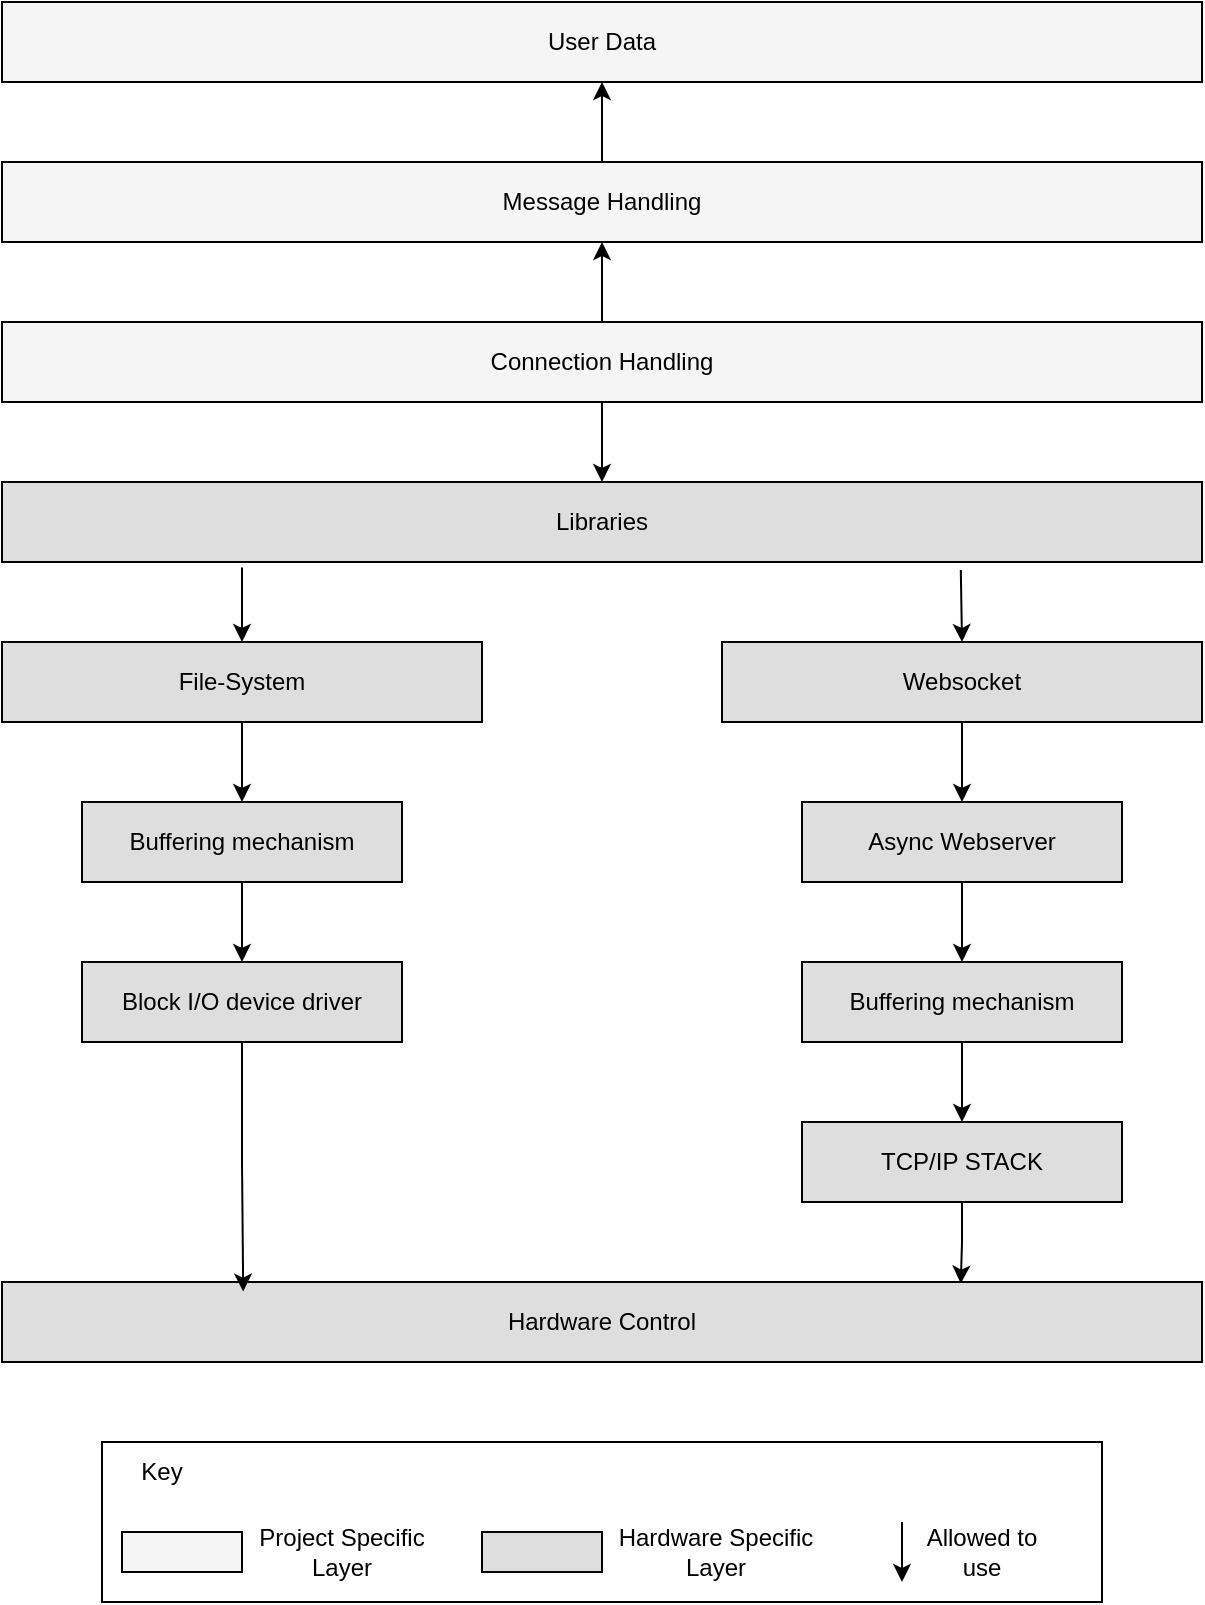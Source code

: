 <mxfile version="20.5.3" type="github">
  <diagram id="oScKFl7giU6PCCe_X4H9" name="Seite-1">
    <mxGraphModel dx="1221" dy="671" grid="1" gridSize="10" guides="1" tooltips="1" connect="1" arrows="1" fold="1" page="1" pageScale="1" pageWidth="827" pageHeight="1169" math="0" shadow="0">
      <root>
        <mxCell id="0" />
        <mxCell id="1" parent="0" />
        <mxCell id="-YtD60hfHTa39ohMz7sw-1" value="User Data" style="rounded=0;whiteSpace=wrap;html=1;fillColor=#F5F5F5;" vertex="1" parent="1">
          <mxGeometry x="40" y="40" width="600" height="40" as="geometry" />
        </mxCell>
        <mxCell id="-YtD60hfHTa39ohMz7sw-30" style="edgeStyle=orthogonalEdgeStyle;rounded=0;orthogonalLoop=1;jettySize=auto;html=1;exitX=0.5;exitY=0;exitDx=0;exitDy=0;entryX=0.5;entryY=1;entryDx=0;entryDy=0;startArrow=none;startFill=0;endArrow=classic;endFill=1;" edge="1" parent="1" source="-YtD60hfHTa39ohMz7sw-3" target="-YtD60hfHTa39ohMz7sw-1">
          <mxGeometry relative="1" as="geometry" />
        </mxCell>
        <mxCell id="-YtD60hfHTa39ohMz7sw-3" value="Message Handling" style="whiteSpace=wrap;html=1;rounded=0;fillColor=#F5F5F5;" vertex="1" parent="1">
          <mxGeometry x="40" y="120" width="600" height="40" as="geometry" />
        </mxCell>
        <mxCell id="-YtD60hfHTa39ohMz7sw-33" style="edgeStyle=orthogonalEdgeStyle;rounded=0;orthogonalLoop=1;jettySize=auto;html=1;exitX=0.5;exitY=0;exitDx=0;exitDy=0;entryX=0.799;entryY=1.1;entryDx=0;entryDy=0;entryPerimeter=0;startArrow=classic;startFill=1;endArrow=none;endFill=0;" edge="1" parent="1" source="-YtD60hfHTa39ohMz7sw-5" target="-YtD60hfHTa39ohMz7sw-13">
          <mxGeometry relative="1" as="geometry" />
        </mxCell>
        <mxCell id="-YtD60hfHTa39ohMz7sw-5" value="Websocket" style="whiteSpace=wrap;html=1;rounded=0;fillColor=#DEDEDE;" vertex="1" parent="1">
          <mxGeometry x="400" y="360" width="240" height="40" as="geometry" />
        </mxCell>
        <mxCell id="-YtD60hfHTa39ohMz7sw-37" style="edgeStyle=orthogonalEdgeStyle;rounded=0;orthogonalLoop=1;jettySize=auto;html=1;exitX=0.5;exitY=0;exitDx=0;exitDy=0;entryX=0.5;entryY=1;entryDx=0;entryDy=0;startArrow=classic;startFill=1;endArrow=none;endFill=0;" edge="1" parent="1" source="-YtD60hfHTa39ohMz7sw-6" target="-YtD60hfHTa39ohMz7sw-5">
          <mxGeometry relative="1" as="geometry" />
        </mxCell>
        <mxCell id="-YtD60hfHTa39ohMz7sw-6" value="Async Webserver" style="rounded=0;whiteSpace=wrap;html=1;fillColor=#DEDEDE;" vertex="1" parent="1">
          <mxGeometry x="440" y="440" width="160" height="40" as="geometry" />
        </mxCell>
        <mxCell id="-YtD60hfHTa39ohMz7sw-39" style="edgeStyle=orthogonalEdgeStyle;rounded=0;orthogonalLoop=1;jettySize=auto;html=1;exitX=0.5;exitY=0;exitDx=0;exitDy=0;entryX=0.5;entryY=1;entryDx=0;entryDy=0;startArrow=classic;startFill=1;endArrow=none;endFill=0;" edge="1" parent="1" source="-YtD60hfHTa39ohMz7sw-7" target="-YtD60hfHTa39ohMz7sw-11">
          <mxGeometry relative="1" as="geometry" />
        </mxCell>
        <mxCell id="-YtD60hfHTa39ohMz7sw-40" style="edgeStyle=orthogonalEdgeStyle;rounded=0;orthogonalLoop=1;jettySize=auto;html=1;exitX=0.5;exitY=1;exitDx=0;exitDy=0;entryX=0.799;entryY=0.02;entryDx=0;entryDy=0;entryPerimeter=0;startArrow=none;startFill=0;endArrow=classic;endFill=1;" edge="1" parent="1" source="-YtD60hfHTa39ohMz7sw-7" target="-YtD60hfHTa39ohMz7sw-8">
          <mxGeometry relative="1" as="geometry" />
        </mxCell>
        <mxCell id="-YtD60hfHTa39ohMz7sw-7" value="TCP/IP STACK" style="rounded=0;whiteSpace=wrap;html=1;fillColor=#DEDEDE;" vertex="1" parent="1">
          <mxGeometry x="440" y="600" width="160" height="40" as="geometry" />
        </mxCell>
        <mxCell id="-YtD60hfHTa39ohMz7sw-8" value="Hardware Control" style="rounded=0;whiteSpace=wrap;html=1;fillColor=#DEDEDE;" vertex="1" parent="1">
          <mxGeometry x="40" y="680" width="600" height="40" as="geometry" />
        </mxCell>
        <mxCell id="-YtD60hfHTa39ohMz7sw-34" style="edgeStyle=orthogonalEdgeStyle;rounded=0;orthogonalLoop=1;jettySize=auto;html=1;exitX=0.5;exitY=0;exitDx=0;exitDy=0;entryX=0.2;entryY=1.07;entryDx=0;entryDy=0;entryPerimeter=0;startArrow=classic;startFill=1;endArrow=none;endFill=0;" edge="1" parent="1" source="-YtD60hfHTa39ohMz7sw-9" target="-YtD60hfHTa39ohMz7sw-13">
          <mxGeometry relative="1" as="geometry" />
        </mxCell>
        <mxCell id="-YtD60hfHTa39ohMz7sw-9" value="File-System" style="rounded=0;whiteSpace=wrap;html=1;fillColor=#DEDEDE;" vertex="1" parent="1">
          <mxGeometry x="40" y="360" width="240" height="40" as="geometry" />
        </mxCell>
        <mxCell id="-YtD60hfHTa39ohMz7sw-36" style="edgeStyle=orthogonalEdgeStyle;rounded=0;orthogonalLoop=1;jettySize=auto;html=1;exitX=0.5;exitY=0;exitDx=0;exitDy=0;entryX=0.5;entryY=1;entryDx=0;entryDy=0;startArrow=classic;startFill=1;endArrow=none;endFill=0;" edge="1" parent="1" source="-YtD60hfHTa39ohMz7sw-10" target="-YtD60hfHTa39ohMz7sw-9">
          <mxGeometry relative="1" as="geometry" />
        </mxCell>
        <mxCell id="-YtD60hfHTa39ohMz7sw-10" value="Buffering mechanism" style="rounded=0;whiteSpace=wrap;html=1;fillColor=#DEDEDE;" vertex="1" parent="1">
          <mxGeometry x="80" y="440" width="160" height="40" as="geometry" />
        </mxCell>
        <mxCell id="-YtD60hfHTa39ohMz7sw-38" style="edgeStyle=orthogonalEdgeStyle;rounded=0;orthogonalLoop=1;jettySize=auto;html=1;exitX=0.5;exitY=0;exitDx=0;exitDy=0;entryX=0.5;entryY=1;entryDx=0;entryDy=0;startArrow=classic;startFill=1;endArrow=none;endFill=0;" edge="1" parent="1" source="-YtD60hfHTa39ohMz7sw-11" target="-YtD60hfHTa39ohMz7sw-6">
          <mxGeometry relative="1" as="geometry" />
        </mxCell>
        <mxCell id="-YtD60hfHTa39ohMz7sw-11" value="Buffering mechanism" style="rounded=0;whiteSpace=wrap;html=1;fillColor=#DEDEDE;" vertex="1" parent="1">
          <mxGeometry x="440" y="520" width="160" height="40" as="geometry" />
        </mxCell>
        <mxCell id="-YtD60hfHTa39ohMz7sw-41" style="edgeStyle=orthogonalEdgeStyle;rounded=0;orthogonalLoop=1;jettySize=auto;html=1;exitX=0.5;exitY=1;exitDx=0;exitDy=0;entryX=0.201;entryY=0.12;entryDx=0;entryDy=0;entryPerimeter=0;startArrow=none;startFill=0;endArrow=classic;endFill=1;" edge="1" parent="1" source="-YtD60hfHTa39ohMz7sw-12" target="-YtD60hfHTa39ohMz7sw-8">
          <mxGeometry relative="1" as="geometry" />
        </mxCell>
        <mxCell id="-YtD60hfHTa39ohMz7sw-42" style="edgeStyle=orthogonalEdgeStyle;rounded=0;orthogonalLoop=1;jettySize=auto;html=1;exitX=0.5;exitY=0;exitDx=0;exitDy=0;entryX=0.5;entryY=1;entryDx=0;entryDy=0;startArrow=classic;startFill=1;endArrow=none;endFill=0;" edge="1" parent="1" source="-YtD60hfHTa39ohMz7sw-12" target="-YtD60hfHTa39ohMz7sw-10">
          <mxGeometry relative="1" as="geometry" />
        </mxCell>
        <mxCell id="-YtD60hfHTa39ohMz7sw-12" value="Block I/O device driver" style="rounded=0;whiteSpace=wrap;html=1;fillColor=#DEDEDE;" vertex="1" parent="1">
          <mxGeometry x="80" y="520" width="160" height="40" as="geometry" />
        </mxCell>
        <mxCell id="-YtD60hfHTa39ohMz7sw-13" value="Libraries" style="rounded=0;whiteSpace=wrap;html=1;fillColor=#DEDEDE;" vertex="1" parent="1">
          <mxGeometry x="40" y="280" width="600" height="40" as="geometry" />
        </mxCell>
        <mxCell id="-YtD60hfHTa39ohMz7sw-31" style="edgeStyle=orthogonalEdgeStyle;rounded=0;orthogonalLoop=1;jettySize=auto;html=1;exitX=0.5;exitY=0;exitDx=0;exitDy=0;entryX=0.5;entryY=1;entryDx=0;entryDy=0;startArrow=none;startFill=0;endArrow=classic;endFill=1;" edge="1" parent="1" source="-YtD60hfHTa39ohMz7sw-15" target="-YtD60hfHTa39ohMz7sw-3">
          <mxGeometry relative="1" as="geometry" />
        </mxCell>
        <mxCell id="-YtD60hfHTa39ohMz7sw-32" style="edgeStyle=orthogonalEdgeStyle;rounded=0;orthogonalLoop=1;jettySize=auto;html=1;exitX=0.5;exitY=1;exitDx=0;exitDy=0;entryX=0.5;entryY=0;entryDx=0;entryDy=0;startArrow=none;startFill=0;endArrow=classic;endFill=1;" edge="1" parent="1" source="-YtD60hfHTa39ohMz7sw-15" target="-YtD60hfHTa39ohMz7sw-13">
          <mxGeometry relative="1" as="geometry" />
        </mxCell>
        <mxCell id="-YtD60hfHTa39ohMz7sw-15" value="Connection Handling" style="rounded=0;whiteSpace=wrap;html=1;fillColor=#F5F5F5;" vertex="1" parent="1">
          <mxGeometry x="40" y="200" width="600" height="40" as="geometry" />
        </mxCell>
        <mxCell id="-YtD60hfHTa39ohMz7sw-43" value="" style="rounded=0;whiteSpace=wrap;html=1;fillColor=#FFFFFF;align=left;" vertex="1" parent="1">
          <mxGeometry x="90" y="760" width="500" height="80" as="geometry" />
        </mxCell>
        <mxCell id="-YtD60hfHTa39ohMz7sw-44" value="" style="rounded=0;whiteSpace=wrap;html=1;fillColor=#F5F5F5;" vertex="1" parent="1">
          <mxGeometry x="100" y="805" width="60" height="20" as="geometry" />
        </mxCell>
        <mxCell id="-YtD60hfHTa39ohMz7sw-45" value="" style="rounded=0;whiteSpace=wrap;html=1;fillColor=#DEDEDE;" vertex="1" parent="1">
          <mxGeometry x="280" y="805" width="60" height="20" as="geometry" />
        </mxCell>
        <mxCell id="-YtD60hfHTa39ohMz7sw-47" value="" style="endArrow=classic;html=1;rounded=0;" edge="1" parent="1">
          <mxGeometry width="50" height="50" relative="1" as="geometry">
            <mxPoint x="490" y="800" as="sourcePoint" />
            <mxPoint x="490" y="830" as="targetPoint" />
            <Array as="points">
              <mxPoint x="490" y="810" />
            </Array>
          </mxGeometry>
        </mxCell>
        <mxCell id="-YtD60hfHTa39ohMz7sw-48" value="Hardware Specific&lt;br&gt;Layer" style="text;html=1;strokeColor=none;fillColor=none;align=center;verticalAlign=middle;whiteSpace=wrap;rounded=0;" vertex="1" parent="1">
          <mxGeometry x="344" y="800" width="106" height="30" as="geometry" />
        </mxCell>
        <mxCell id="-YtD60hfHTa39ohMz7sw-49" value="Project Specific Layer" style="text;html=1;strokeColor=none;fillColor=none;align=center;verticalAlign=middle;whiteSpace=wrap;rounded=0;" vertex="1" parent="1">
          <mxGeometry x="160" y="800" width="100" height="30" as="geometry" />
        </mxCell>
        <mxCell id="-YtD60hfHTa39ohMz7sw-51" value="Key" style="text;html=1;strokeColor=none;fillColor=none;align=center;verticalAlign=middle;whiteSpace=wrap;rounded=0;" vertex="1" parent="1">
          <mxGeometry x="90" y="760" width="60" height="30" as="geometry" />
        </mxCell>
        <mxCell id="-YtD60hfHTa39ohMz7sw-52" value="Allowed to use" style="text;html=1;strokeColor=none;fillColor=none;align=center;verticalAlign=middle;whiteSpace=wrap;rounded=0;" vertex="1" parent="1">
          <mxGeometry x="500" y="800" width="60" height="30" as="geometry" />
        </mxCell>
      </root>
    </mxGraphModel>
  </diagram>
</mxfile>
